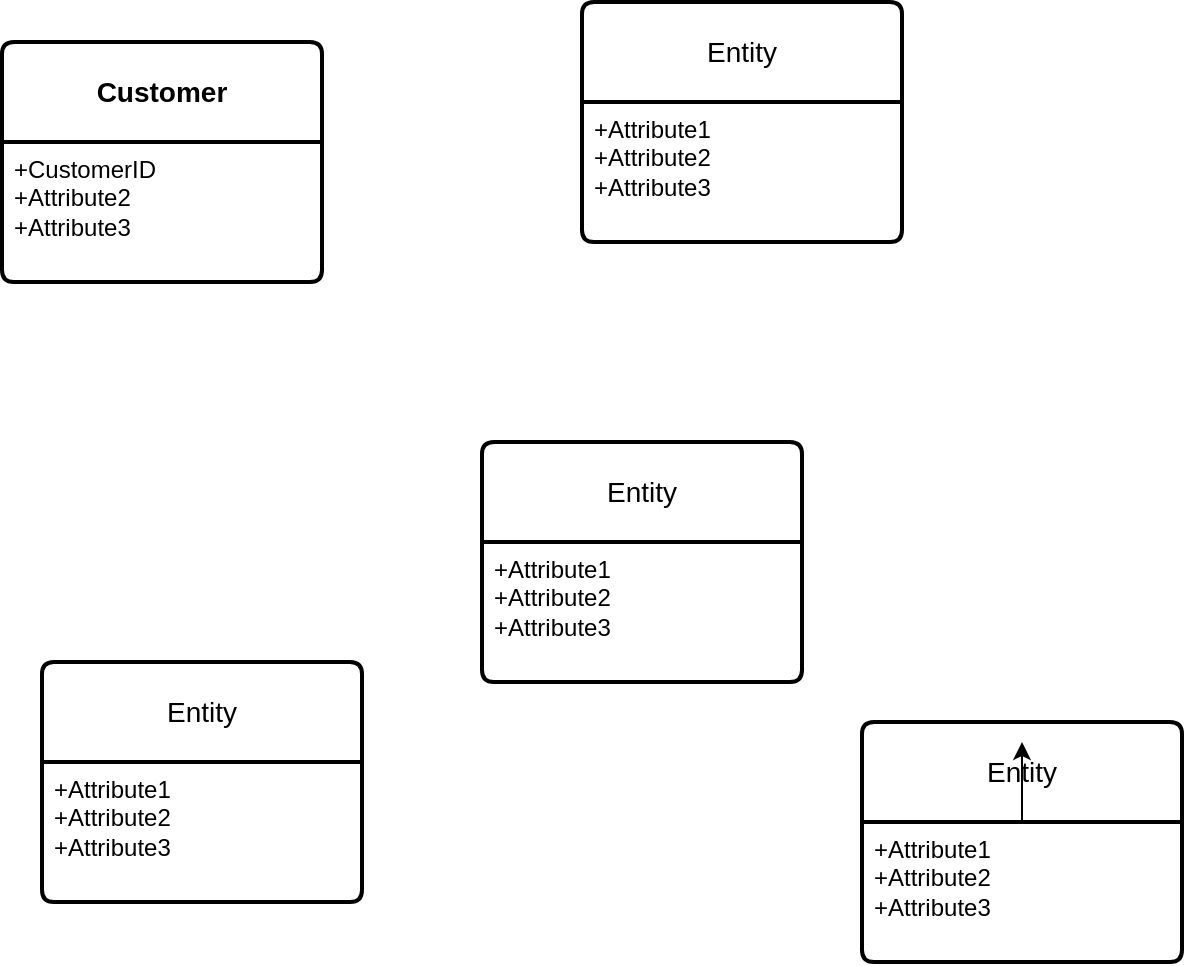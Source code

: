 <mxfile version="24.7.6">
  <diagram name="Page-1" id="zk1-2fxGlue3cjHCJhFk">
    <mxGraphModel dx="1434" dy="774" grid="1" gridSize="10" guides="1" tooltips="1" connect="1" arrows="1" fold="1" page="1" pageScale="1" pageWidth="850" pageHeight="1100" math="0" shadow="0">
      <root>
        <mxCell id="0" />
        <mxCell id="1" parent="0" />
        <mxCell id="GhT_mynWKN3yrND8sExc-1" value="&lt;strong&gt;Customer&lt;/strong&gt;" style="swimlane;childLayout=stackLayout;horizontal=1;startSize=50;horizontalStack=0;rounded=1;fontSize=14;fontStyle=0;strokeWidth=2;resizeParent=0;resizeLast=1;shadow=0;dashed=0;align=center;arcSize=4;whiteSpace=wrap;html=1;" vertex="1" parent="1">
          <mxGeometry x="120" y="100" width="160" height="120" as="geometry" />
        </mxCell>
        <mxCell id="GhT_mynWKN3yrND8sExc-2" value="+CustomerID&lt;br&gt;+Attribute2&lt;br&gt;+Attribute3" style="align=left;strokeColor=none;fillColor=none;spacingLeft=4;fontSize=12;verticalAlign=top;resizable=0;rotatable=0;part=1;html=1;" vertex="1" parent="GhT_mynWKN3yrND8sExc-1">
          <mxGeometry y="50" width="160" height="70" as="geometry" />
        </mxCell>
        <mxCell id="GhT_mynWKN3yrND8sExc-3" value="Entity" style="swimlane;childLayout=stackLayout;horizontal=1;startSize=50;horizontalStack=0;rounded=1;fontSize=14;fontStyle=0;strokeWidth=2;resizeParent=0;resizeLast=1;shadow=0;dashed=0;align=center;arcSize=4;whiteSpace=wrap;html=1;" vertex="1" parent="1">
          <mxGeometry x="410" y="80" width="160" height="120" as="geometry" />
        </mxCell>
        <mxCell id="GhT_mynWKN3yrND8sExc-4" value="+Attribute1&#xa;+Attribute2&#xa;+Attribute3" style="align=left;strokeColor=none;fillColor=none;spacingLeft=4;fontSize=12;verticalAlign=top;resizable=0;rotatable=0;part=1;html=1;" vertex="1" parent="GhT_mynWKN3yrND8sExc-3">
          <mxGeometry y="50" width="160" height="70" as="geometry" />
        </mxCell>
        <mxCell id="GhT_mynWKN3yrND8sExc-5" value="Entity" style="swimlane;childLayout=stackLayout;horizontal=1;startSize=50;horizontalStack=0;rounded=1;fontSize=14;fontStyle=0;strokeWidth=2;resizeParent=0;resizeLast=1;shadow=0;dashed=0;align=center;arcSize=4;whiteSpace=wrap;html=1;" vertex="1" parent="1">
          <mxGeometry x="360" y="300" width="160" height="120" as="geometry" />
        </mxCell>
        <mxCell id="GhT_mynWKN3yrND8sExc-6" value="+Attribute1&#xa;+Attribute2&#xa;+Attribute3" style="align=left;strokeColor=none;fillColor=none;spacingLeft=4;fontSize=12;verticalAlign=top;resizable=0;rotatable=0;part=1;html=1;" vertex="1" parent="GhT_mynWKN3yrND8sExc-5">
          <mxGeometry y="50" width="160" height="70" as="geometry" />
        </mxCell>
        <mxCell id="GhT_mynWKN3yrND8sExc-7" value="Entity" style="swimlane;childLayout=stackLayout;horizontal=1;startSize=50;horizontalStack=0;rounded=1;fontSize=14;fontStyle=0;strokeWidth=2;resizeParent=0;resizeLast=1;shadow=0;dashed=0;align=center;arcSize=4;whiteSpace=wrap;html=1;" vertex="1" parent="1">
          <mxGeometry x="550" y="440" width="160" height="120" as="geometry" />
        </mxCell>
        <mxCell id="GhT_mynWKN3yrND8sExc-8" value="+Attribute1&#xa;+Attribute2&#xa;+Attribute3" style="align=left;strokeColor=none;fillColor=none;spacingLeft=4;fontSize=12;verticalAlign=top;resizable=0;rotatable=0;part=1;html=1;" vertex="1" parent="GhT_mynWKN3yrND8sExc-7">
          <mxGeometry y="50" width="160" height="70" as="geometry" />
        </mxCell>
        <mxCell id="GhT_mynWKN3yrND8sExc-9" value="Entity" style="swimlane;childLayout=stackLayout;horizontal=1;startSize=50;horizontalStack=0;rounded=1;fontSize=14;fontStyle=0;strokeWidth=2;resizeParent=0;resizeLast=1;shadow=0;dashed=0;align=center;arcSize=4;whiteSpace=wrap;html=1;" vertex="1" parent="1">
          <mxGeometry x="140" y="410" width="160" height="120" as="geometry" />
        </mxCell>
        <mxCell id="GhT_mynWKN3yrND8sExc-10" value="+Attribute1&#xa;+Attribute2&#xa;+Attribute3" style="align=left;strokeColor=none;fillColor=none;spacingLeft=4;fontSize=12;verticalAlign=top;resizable=0;rotatable=0;part=1;html=1;" vertex="1" parent="GhT_mynWKN3yrND8sExc-9">
          <mxGeometry y="50" width="160" height="70" as="geometry" />
        </mxCell>
        <mxCell id="GhT_mynWKN3yrND8sExc-11" style="edgeStyle=orthogonalEdgeStyle;rounded=0;orthogonalLoop=1;jettySize=auto;html=1;" edge="1" parent="1" source="GhT_mynWKN3yrND8sExc-8">
          <mxGeometry relative="1" as="geometry">
            <mxPoint x="630" y="450" as="targetPoint" />
          </mxGeometry>
        </mxCell>
      </root>
    </mxGraphModel>
  </diagram>
</mxfile>
